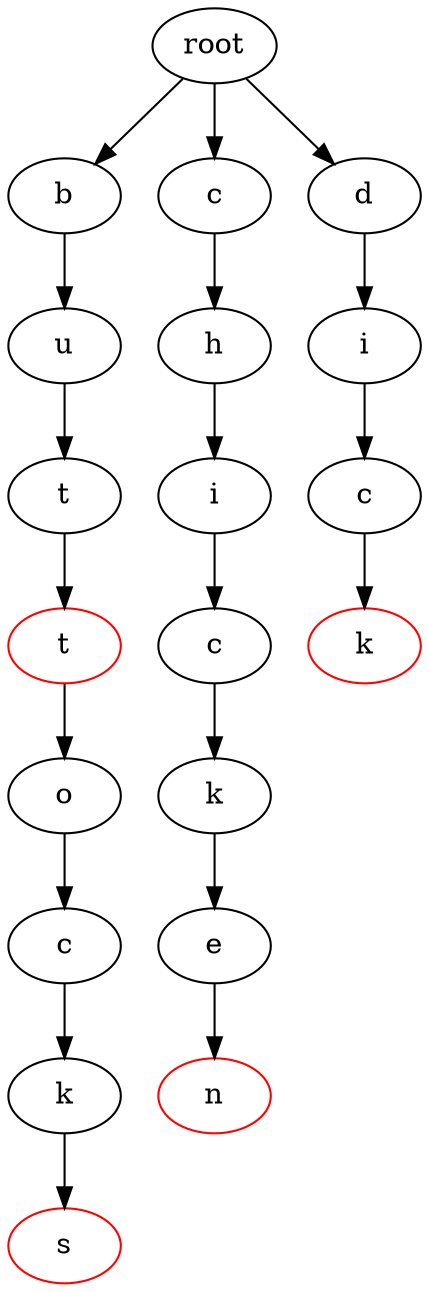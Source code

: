 digraph Trie {
2544412417808[label=root,color=black]

2544412417808->2544412418848
2544412417808->2544410896544
2544412417808->2544412428208
2544412418848[label="b",color=black]

2544412418848->2544412419888
2544412419888[label="u",color=black]

2544412419888->2544412420928
2544412420928[label="t",color=black]

2544412420928->2544410895504
2544410895504[label="t",color=red]

2544410895504->2544412424048
2544412424048[label="o",color=black]

2544412424048->2544412425088
2544412425088[label="c",color=black]

2544412425088->2544412426128
2544412426128[label="k",color=black]

2544412426128->2544412427168
2544412427168[label="s",color=red]

2544410896544[label="c",color=black]

2544410896544->2544410897584
2544410897584[label="h",color=black]

2544410897584->2544410898624
2544410898624[label="i",color=black]

2544410898624->2544410899664
2544410899664[label="c",color=black]

2544410899664->2544410900704
2544410900704[label="k",color=black]

2544410900704->2544412421968
2544412421968[label="e",color=black]

2544412421968->2544412423008
2544412423008[label="n",color=red]

2544412428208[label="d",color=black]

2544412428208->2544412434528
2544412434528[label="i",color=black]

2544412434528->2544412438688
2544412438688[label="c",color=black]

2544412438688->2544412429328
2544412429328[label="k",color=red]


}